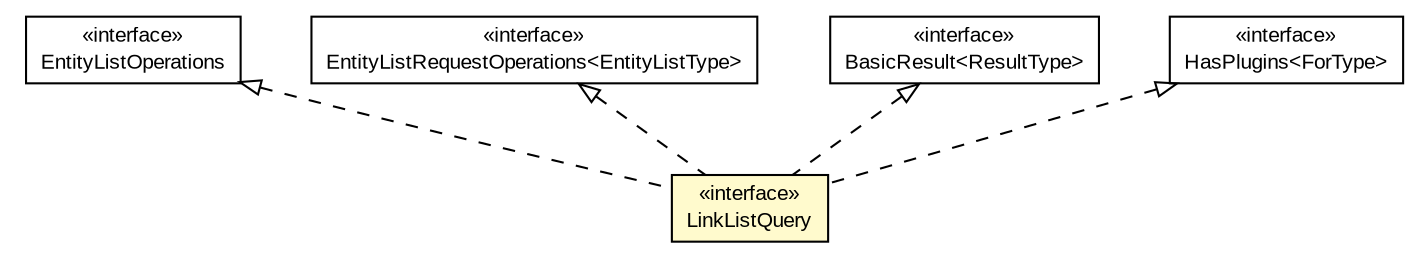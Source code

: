 #!/usr/local/bin/dot
#
# Class diagram 
# Generated by UMLGraph version 5.1 (http://www.umlgraph.org/)
#

digraph G {
	edge [fontname="arial",fontsize=10,labelfontname="arial",labelfontsize=10];
	node [fontname="arial",fontsize=10,shape=plaintext];
	nodesep=0.25;
	ranksep=0.5;
	// io.nextweb.operations.EntityListOperations
	c6264 [label=<<table title="io.nextweb.operations.EntityListOperations" border="0" cellborder="1" cellspacing="0" cellpadding="2" port="p" href="./operations/EntityListOperations.html">
		<tr><td><table border="0" cellspacing="0" cellpadding="1">
<tr><td align="center" balign="center"> &#171;interface&#187; </td></tr>
<tr><td align="center" balign="center"> EntityListOperations </td></tr>
		</table></td></tr>
		</table>>, fontname="arial", fontcolor="black", fontsize=10.0];
	// io.nextweb.operations.EntityListRequestOperations<EntityListType>
	c6265 [label=<<table title="io.nextweb.operations.EntityListRequestOperations" border="0" cellborder="1" cellspacing="0" cellpadding="2" port="p" href="./operations/EntityListRequestOperations.html">
		<tr><td><table border="0" cellspacing="0" cellpadding="1">
<tr><td align="center" balign="center"> &#171;interface&#187; </td></tr>
<tr><td align="center" balign="center"> EntityListRequestOperations&lt;EntityListType&gt; </td></tr>
		</table></td></tr>
		</table>>, fontname="arial", fontcolor="black", fontsize=10.0];
	// io.nextweb.fn.BasicResult<ResultType>
	c6275 [label=<<table title="io.nextweb.fn.BasicResult" border="0" cellborder="1" cellspacing="0" cellpadding="2" port="p" href="./fn/BasicResult.html">
		<tr><td><table border="0" cellspacing="0" cellpadding="1">
<tr><td align="center" balign="center"> &#171;interface&#187; </td></tr>
<tr><td align="center" balign="center"> BasicResult&lt;ResultType&gt; </td></tr>
		</table></td></tr>
		</table>>, fontname="arial", fontcolor="black", fontsize=10.0];
	// io.nextweb.LinkListQuery
	c6303 [label=<<table title="io.nextweb.LinkListQuery" border="0" cellborder="1" cellspacing="0" cellpadding="2" port="p" bgcolor="lemonChiffon" href="./LinkListQuery.html">
		<tr><td><table border="0" cellspacing="0" cellpadding="1">
<tr><td align="center" balign="center"> &#171;interface&#187; </td></tr>
<tr><td align="center" balign="center"> LinkListQuery </td></tr>
		</table></td></tr>
		</table>>, fontname="arial", fontcolor="black", fontsize=10.0];
	// io.nextweb.plugins.HasPlugins<ForType>
	c6311 [label=<<table title="io.nextweb.plugins.HasPlugins" border="0" cellborder="1" cellspacing="0" cellpadding="2" port="p" href="./plugins/HasPlugins.html">
		<tr><td><table border="0" cellspacing="0" cellpadding="1">
<tr><td align="center" balign="center"> &#171;interface&#187; </td></tr>
<tr><td align="center" balign="center"> HasPlugins&lt;ForType&gt; </td></tr>
		</table></td></tr>
		</table>>, fontname="arial", fontcolor="black", fontsize=10.0];
	//io.nextweb.LinkListQuery implements io.nextweb.fn.BasicResult<ResultType>
	c6275:p -> c6303:p [dir=back,arrowtail=empty,style=dashed];
	//io.nextweb.LinkListQuery implements io.nextweb.operations.EntityListOperations
	c6264:p -> c6303:p [dir=back,arrowtail=empty,style=dashed];
	//io.nextweb.LinkListQuery implements io.nextweb.operations.EntityListRequestOperations<EntityListType>
	c6265:p -> c6303:p [dir=back,arrowtail=empty,style=dashed];
	//io.nextweb.LinkListQuery implements io.nextweb.plugins.HasPlugins<ForType>
	c6311:p -> c6303:p [dir=back,arrowtail=empty,style=dashed];
}

